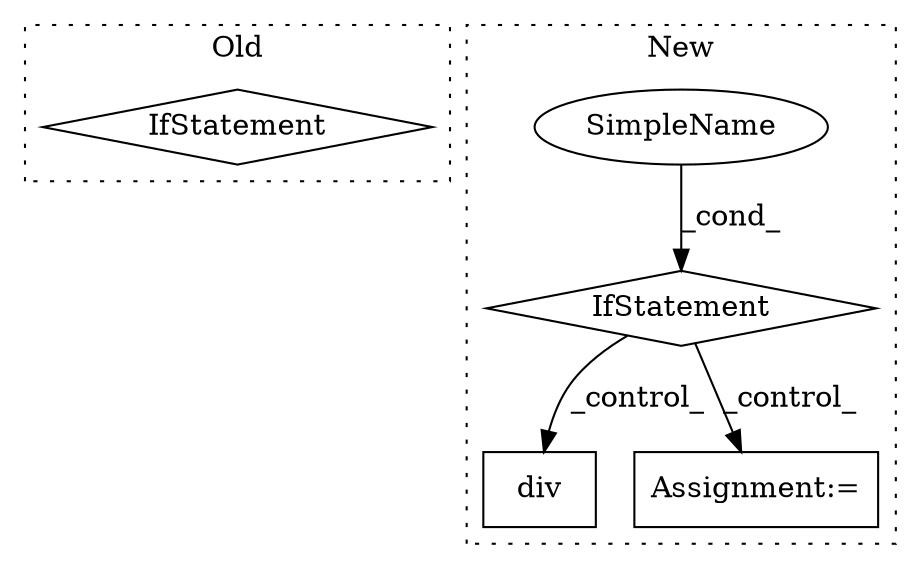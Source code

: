 digraph G {
subgraph cluster0 {
1 [label="IfStatement" a="25" s="4292,4351" l="4,2" shape="diamond"];
label = "Old";
style="dotted";
}
subgraph cluster1 {
2 [label="div" a="32" s="3890,3905" l="4,1" shape="box"];
3 [label="IfStatement" a="25" s="3808,3850" l="4,2" shape="diamond"];
4 [label="SimpleName" a="42" s="" l="" shape="ellipse"];
5 [label="Assignment:=" a="7" s="3949" l="2" shape="box"];
label = "New";
style="dotted";
}
3 -> 5 [label="_control_"];
3 -> 2 [label="_control_"];
4 -> 3 [label="_cond_"];
}